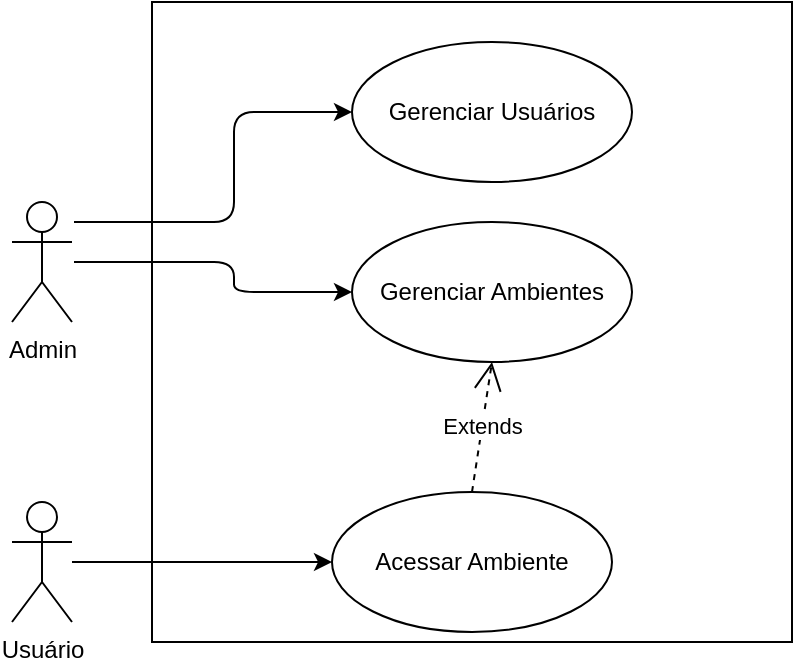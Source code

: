 <mxfile>
    <diagram name="Página-1" id="2jphilSjgBzsml_n2fzB">
        <mxGraphModel dx="761" dy="400" grid="1" gridSize="10" guides="1" tooltips="1" connect="1" arrows="1" fold="1" page="1" pageScale="1" pageWidth="827" pageHeight="1169" math="0" shadow="0">
            <root>
                <mxCell id="0"/>
                <mxCell id="1" parent="0"/>
                <mxCell id="3" style="edgeStyle=none;html=1;entryX=0;entryY=0.5;entryDx=0;entryDy=0;" edge="1" parent="1" target="2">
                    <mxGeometry relative="1" as="geometry">
                        <mxPoint x="250" y="310" as="sourcePoint"/>
                        <Array as="points">
                            <mxPoint x="330" y="310"/>
                            <mxPoint x="330" y="255"/>
                        </Array>
                    </mxGeometry>
                </mxCell>
                <mxCell id="4" style="edgeStyle=none;html=1;" edge="1" parent="1" target="VgVW2ox4PpsKhokzol7R-7">
                    <mxGeometry relative="1" as="geometry">
                        <mxPoint x="250" y="330" as="sourcePoint"/>
                        <Array as="points">
                            <mxPoint x="330" y="330"/>
                            <mxPoint x="330" y="345"/>
                        </Array>
                    </mxGeometry>
                </mxCell>
                <mxCell id="VgVW2ox4PpsKhokzol7R-1" value="Admin" style="shape=umlActor;verticalLabelPosition=bottom;verticalAlign=top;html=1;" parent="1" vertex="1">
                    <mxGeometry x="219" y="300" width="30" height="60" as="geometry"/>
                </mxCell>
                <mxCell id="BWSAXqQRZHFQ0ygAGpi2-5" style="edgeStyle=orthogonalEdgeStyle;rounded=0;orthogonalLoop=1;jettySize=auto;html=1;entryX=0;entryY=0.5;entryDx=0;entryDy=0;" parent="1" source="VgVW2ox4PpsKhokzol7R-2" target="VgVW2ox4PpsKhokzol7R-9" edge="1">
                    <mxGeometry relative="1" as="geometry"/>
                </mxCell>
                <mxCell id="VgVW2ox4PpsKhokzol7R-2" value="Usuário" style="shape=umlActor;verticalLabelPosition=bottom;verticalAlign=top;html=1;" parent="1" vertex="1">
                    <mxGeometry x="219" y="450" width="30" height="60" as="geometry"/>
                </mxCell>
                <mxCell id="VgVW2ox4PpsKhokzol7R-7" value="Gerenciar Ambientes" style="ellipse;whiteSpace=wrap;html=1;" parent="1" vertex="1">
                    <mxGeometry x="389" y="310" width="140" height="70" as="geometry"/>
                </mxCell>
                <mxCell id="VgVW2ox4PpsKhokzol7R-9" value="Acessar Ambiente" style="ellipse;whiteSpace=wrap;html=1;" parent="1" vertex="1">
                    <mxGeometry x="379" y="445" width="140" height="70" as="geometry"/>
                </mxCell>
                <mxCell id="VgVW2ox4PpsKhokzol7R-12" value="Extends" style="endArrow=open;endSize=12;dashed=1;html=1;rounded=0;exitX=0.5;exitY=0;exitDx=0;exitDy=0;entryX=0.5;entryY=1;entryDx=0;entryDy=0;" parent="1" source="VgVW2ox4PpsKhokzol7R-9" target="VgVW2ox4PpsKhokzol7R-7" edge="1">
                    <mxGeometry x="-0.001" width="160" relative="1" as="geometry">
                        <mxPoint x="509" y="410" as="sourcePoint"/>
                        <mxPoint x="669" y="410" as="targetPoint"/>
                        <mxPoint as="offset"/>
                    </mxGeometry>
                </mxCell>
                <mxCell id="BWSAXqQRZHFQ0ygAGpi2-6" value="" style="rounded=0;whiteSpace=wrap;html=1;fillColor=none;" parent="1" vertex="1">
                    <mxGeometry x="289" y="200" width="320" height="320" as="geometry"/>
                </mxCell>
                <mxCell id="2" value="Gerenciar Usuários" style="ellipse;whiteSpace=wrap;html=1;" vertex="1" parent="1">
                    <mxGeometry x="389" y="220" width="140" height="70" as="geometry"/>
                </mxCell>
            </root>
        </mxGraphModel>
    </diagram>
</mxfile>